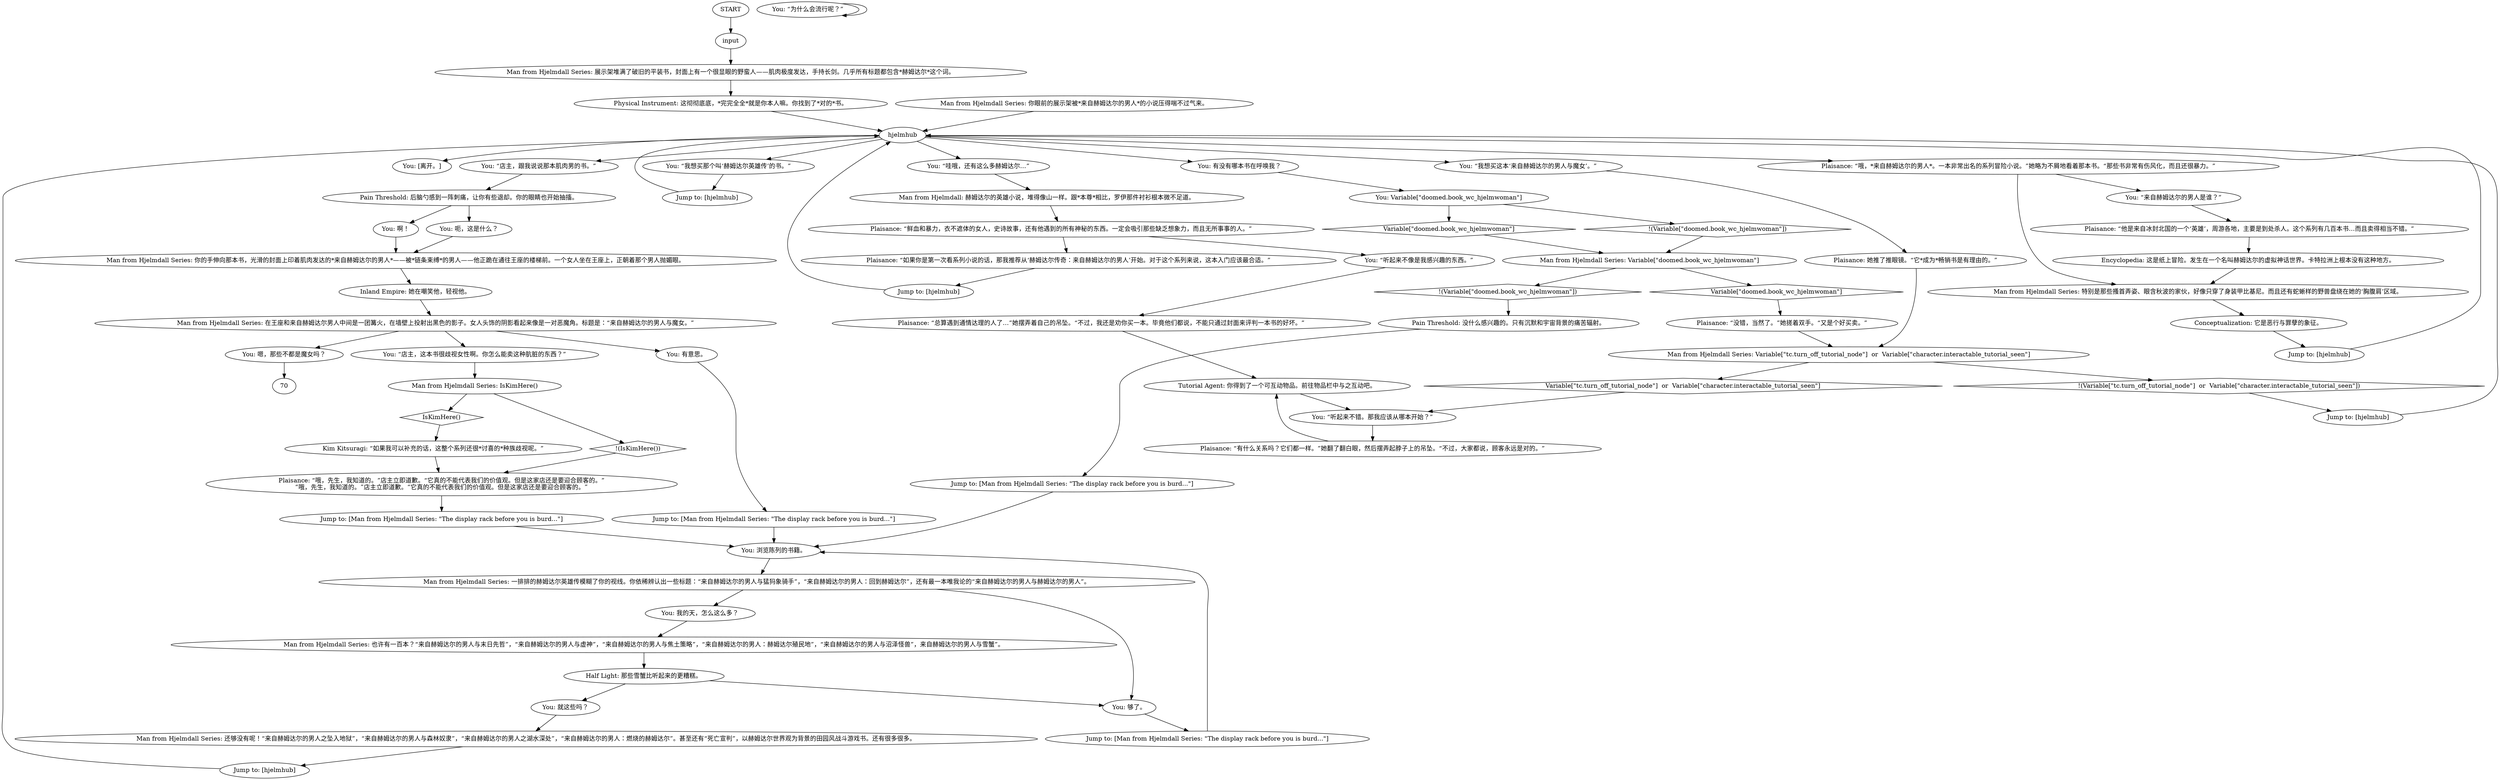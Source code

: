 # BOOKSTORE / HJELMSERIES
# A shelf full of Hjelmdall books. There are so many.
# ==================================================
digraph G {
	  0 [label="START"];
	  1 [label="input"];
	  2 [label="Man from Hjelmdall Series: 也许有一百本？“来自赫姆达尔的男人与末日先哲”，“来自赫姆达尔的男人与虚神”，“来自赫姆达尔的男人与焦土策略”，“来自赫姆达尔的男人：赫姆达尔殖民地”，“来自赫姆达尔的男人与沼泽怪兽”，来自赫姆达尔的男人与雪蟹”。"];
	  3 [label="You: “哇哦，还有这么多赫姆达尔…”"];
	  4 [label="Plaisance: 她推了推眼镜。“它*成为*畅销书是有理由的。”"];
	  5 [label="Man from Hjelmdall Series: IsKimHere()"];
	  6 [label="IsKimHere()", shape=diamond];
	  7 [label="!(IsKimHere())", shape=diamond];
	  8 [label="You: “听起来不像是我感兴趣的东西。”"];
	  9 [label="You: [离开。]"];
	  10 [label="You: “店主，跟我说说那本肌肉男的书。”"];
	  11 [label="Plaisance: “有什么关系吗？它们都一样。”她翻了翻白眼，然后摆弄起脖子上的吊坠。“不过，大家都说，顾客永远是对的。”"];
	  12 [label="You: “来自赫姆达尔的男人是谁？”"];
	  13 [label="Plaisance: “他是来自冰封北国的一个‘英雄’，周游各地，主要是到处杀人。这个系列有几百本书…而且卖得相当不错。”"];
	  14 [label="Jump to: [Man from Hjelmdall Series: \"The display rack before you is burd...\"]"];
	  15 [label="You: 就这些吗？"];
	  16 [label="You: 嗯，那些不都是魔女吗？"];
	  17 [label="Encyclopedia: 这是纸上冒险。发生在一个名叫赫姆达尔的虚拟神话世界。卡特拉洲上根本没有这种地方。"];
	  18 [label="You: “店主，这本书很歧视女性啊。你怎么能卖这种肮脏的东西？”"];
	  19 [label="Man from Hjelmdall Series: Variable[\"doomed.book_wc_hjelmwoman\"]"];
	  20 [label="Variable[\"doomed.book_wc_hjelmwoman\"]", shape=diamond];
	  21 [label="!(Variable[\"doomed.book_wc_hjelmwoman\"])", shape=diamond];
	  22 [label="You: 够了。"];
	  23 [label="You: 呃，这是什么？"];
	  24 [label="You: 有意思。"];
	  25 [label="hjelmhub"];
	  26 [label="Plaisance: “总算遇到通情达理的人了…”她摆弄着自己的吊坠。“不过，我还是劝你买一本。毕竟他们都说，不能只通过封面来评判一本书的好坏。”"];
	  27 [label="Jump to: [Man from Hjelmdall Series: \"The display rack before you is burd...\"]"];
	  28 [label="Jump to: [hjelmhub]"];
	  29 [label="You: 啊！"];
	  30 [label="Jump to: [hjelmhub]"];
	  31 [label="Man from Hjelmdall: 赫姆达尔的英雄小说，堆得像山一样。跟*本尊*相比，罗伊那件衬衫根本微不足道。"];
	  32 [label="Man from Hjelmdall Series: 展示架堆满了破旧的平装书，封面上有一个很显眼的野蛮人——肌肉极度发达，手持长剑。几乎所有标题都包含*赫姆达尔*这个词。"];
	  33 [label="You: “我想买那个叫‘赫姆达尔英雄传’的书。”"];
	  34 [label="Man from Hjelmdall Series: 还够没有呢！“来自赫姆达尔的男人之坠入地狱”，“来自赫姆达尔的男人与森林奴隶”，“来自赫姆达尔的男人之湖水深处”，“来自赫姆达尔的男人：燃烧的赫姆达尔”。甚至还有“死亡宣判”，以赫姆达尔世界观为背景的田园风战斗游戏书。还有很多很多。"];
	  35 [label="Man from Hjelmdall Series: 在王座和来自赫姆达尔男人中间是一团篝火，在墙壁上投射出黑色的影子。女人头饰的阴影看起来像是一对恶魔角。标题是：“来自赫姆达尔的男人与魔女。”"];
	  36 [label="You: 我的天，怎么这么多？"];
	  37 [label="Inland Empire: 她在嘲笑他，轻视他。"];
	  38 [label="Man from Hjelmdall Series: Variable[\"tc.turn_off_tutorial_node\"]  or  Variable[\"character.interactable_tutorial_seen\"]"];
	  39 [label="Variable[\"tc.turn_off_tutorial_node\"]  or  Variable[\"character.interactable_tutorial_seen\"]", shape=diamond];
	  40 [label="!(Variable[\"tc.turn_off_tutorial_node\"]  or  Variable[\"character.interactable_tutorial_seen\"])", shape=diamond];
	  41 [label="Physical Instrument: 这彻彻底底，*完完全全*就是你本人嘛。你找到了*对的*书。"];
	  42 [label="Kim Kitsuragi: “如果我可以补充的话，这整个系列还很*讨喜的*种族歧视呢。”"];
	  43 [label="Pain Threshold: 没什么感兴趣的。只有沉默和宇宙背景的痛苦辐射。"];
	  44 [label="Man from Hjelmdall Series: 你的手伸向那本书，光滑的封面上印着肌肉发达的*来自赫姆达尔的男人*——被*链条束缚*的男人——他正跪在通往王座的楼梯前。一个女人坐在王座上，正朝着那个男人抛媚眼。"];
	  45 [label="Plaisance: “哦，先生，我知道的。”店主立即道歉。“它真的不能代表我们的价值观。但是这家店还是要迎合顾客的。”\n“哦，先生，我知道的。”店主立即道歉。“它真的不能代表我们的价值观。但是这家店还是要迎合顾客的。”"];
	  46 [label="You: 有没有哪本书在呼唤我？"];
	  47 [label="You: Variable[\"doomed.book_wc_hjelmwoman\"]"];
	  48 [label="Variable[\"doomed.book_wc_hjelmwoman\"]", shape=diamond];
	  49 [label="!(Variable[\"doomed.book_wc_hjelmwoman\"])", shape=diamond];
	  50 [label="Man from Hjelmdall Series: 一排排的赫姆达尔英雄传模糊了你的视线。你依稀辨认出一些标题：“来自赫姆达尔的男人与猛犸象骑手”，“来自赫姆达尔的男人：回到赫姆达尔”，还有最一本唯我论的“来自赫姆达尔的男人与赫姆达尔的男人”。"];
	  51 [label="Half Light: 那些雪蟹比听起来的更糟糕。"];
	  52 [label="Conceptualization: 它是恶行与罪孽的象征。"];
	  53 [label="Jump to: [Man from Hjelmdall Series: \"The display rack before you is burd...\"]"];
	  54 [label="Man from Hjelmdall Series: 你眼前的展示架被*来自赫姆达尔的男人*的小说压得喘不过气来。"];
	  55 [label="You: 浏览陈列的书籍。"];
	  56 [label="You: “我想买这本‘来自赫姆达尔的男人与魔女’。”"];
	  57 [label="Plaisance: “哦，*来自赫姆达尔的男人*。一本非常出名的系列冒险小说。”她略为不屑地看着那本书。“那些书非常有伤风化，而且还很暴力。”"];
	  58 [label="Pain Threshold: 后脑勺感到一阵刺痛，让你有些退却。你的眼睛也开始抽搐。"];
	  59 [label="Plaisance: “没错，当然了。”她搓着双手。“又是个好买卖。”"];
	  60 [label="Jump to: [hjelmhub]"];
	  61 [label="Jump to: [Man from Hjelmdall Series: \"The display rack before you is burd...\"]"];
	  62 [label="Jump to: [hjelmhub]"];
	  63 [label="You: “听起来不错。那我应该从哪本开始？”"];
	  64 [label="Plaisance: “如果你是第一次看系列小说的话，那我推荐从‘赫姆达尔传奇：来自赫姆达尔的男人’开始。对于这个系列来说，这本入门应该最合适。”"];
	  65 [label="Tutorial Agent: 你得到了一个可互动物品。前往物品栏中与之互动吧。"];
	  66 [label="Jump to: [hjelmhub]"];
	  67 [label="Plaisance: “鲜血和暴力，衣不遮体的女人，史诗故事，还有他遇到的所有神秘的东西。一定会吸引那些缺乏想象力，而且无所事事的人。”"];
	  68 [label="You: “为什么会流行呢？”"];
	  69 [label="Man from Hjelmdall Series: 特别是那些搔首弄姿、眼含秋波的家伙，好像只穿了身装甲比基尼。而且还有蛇蜥样的野兽盘绕在她的‘胸腹肩’区域。"];
	  0 -> 1
	  1 -> 32
	  2 -> 51
	  3 -> 31
	  4 -> 38
	  5 -> 6
	  5 -> 7
	  6 -> 42
	  7 -> 45
	  8 -> 26
	  10 -> 58
	  11 -> 65
	  12 -> 13
	  13 -> 17
	  14 -> 55
	  15 -> 34
	  16 -> 70
	  17 -> 69
	  18 -> 5
	  19 -> 20
	  19 -> 21
	  20 -> 59
	  21 -> 43
	  22 -> 27
	  23 -> 44
	  24 -> 53
	  25 -> 33
	  25 -> 3
	  25 -> 9
	  25 -> 10
	  25 -> 46
	  25 -> 56
	  25 -> 57
	  26 -> 65
	  27 -> 55
	  28 -> 25
	  29 -> 44
	  30 -> 25
	  31 -> 67
	  32 -> 41
	  33 -> 60
	  34 -> 28
	  35 -> 16
	  35 -> 24
	  35 -> 18
	  36 -> 2
	  37 -> 35
	  38 -> 40
	  38 -> 39
	  39 -> 63
	  40 -> 66
	  41 -> 25
	  42 -> 45
	  43 -> 61
	  44 -> 37
	  45 -> 14
	  46 -> 47
	  47 -> 48
	  47 -> 49
	  48 -> 19
	  49 -> 19
	  50 -> 36
	  50 -> 22
	  51 -> 22
	  51 -> 15
	  52 -> 62
	  53 -> 55
	  54 -> 25
	  55 -> 50
	  56 -> 4
	  57 -> 12
	  57 -> 69
	  58 -> 29
	  58 -> 23
	  59 -> 38
	  60 -> 25
	  61 -> 55
	  62 -> 25
	  63 -> 11
	  64 -> 30
	  65 -> 63
	  66 -> 25
	  67 -> 64
	  67 -> 8
	  68 -> 68
	  69 -> 52
}

